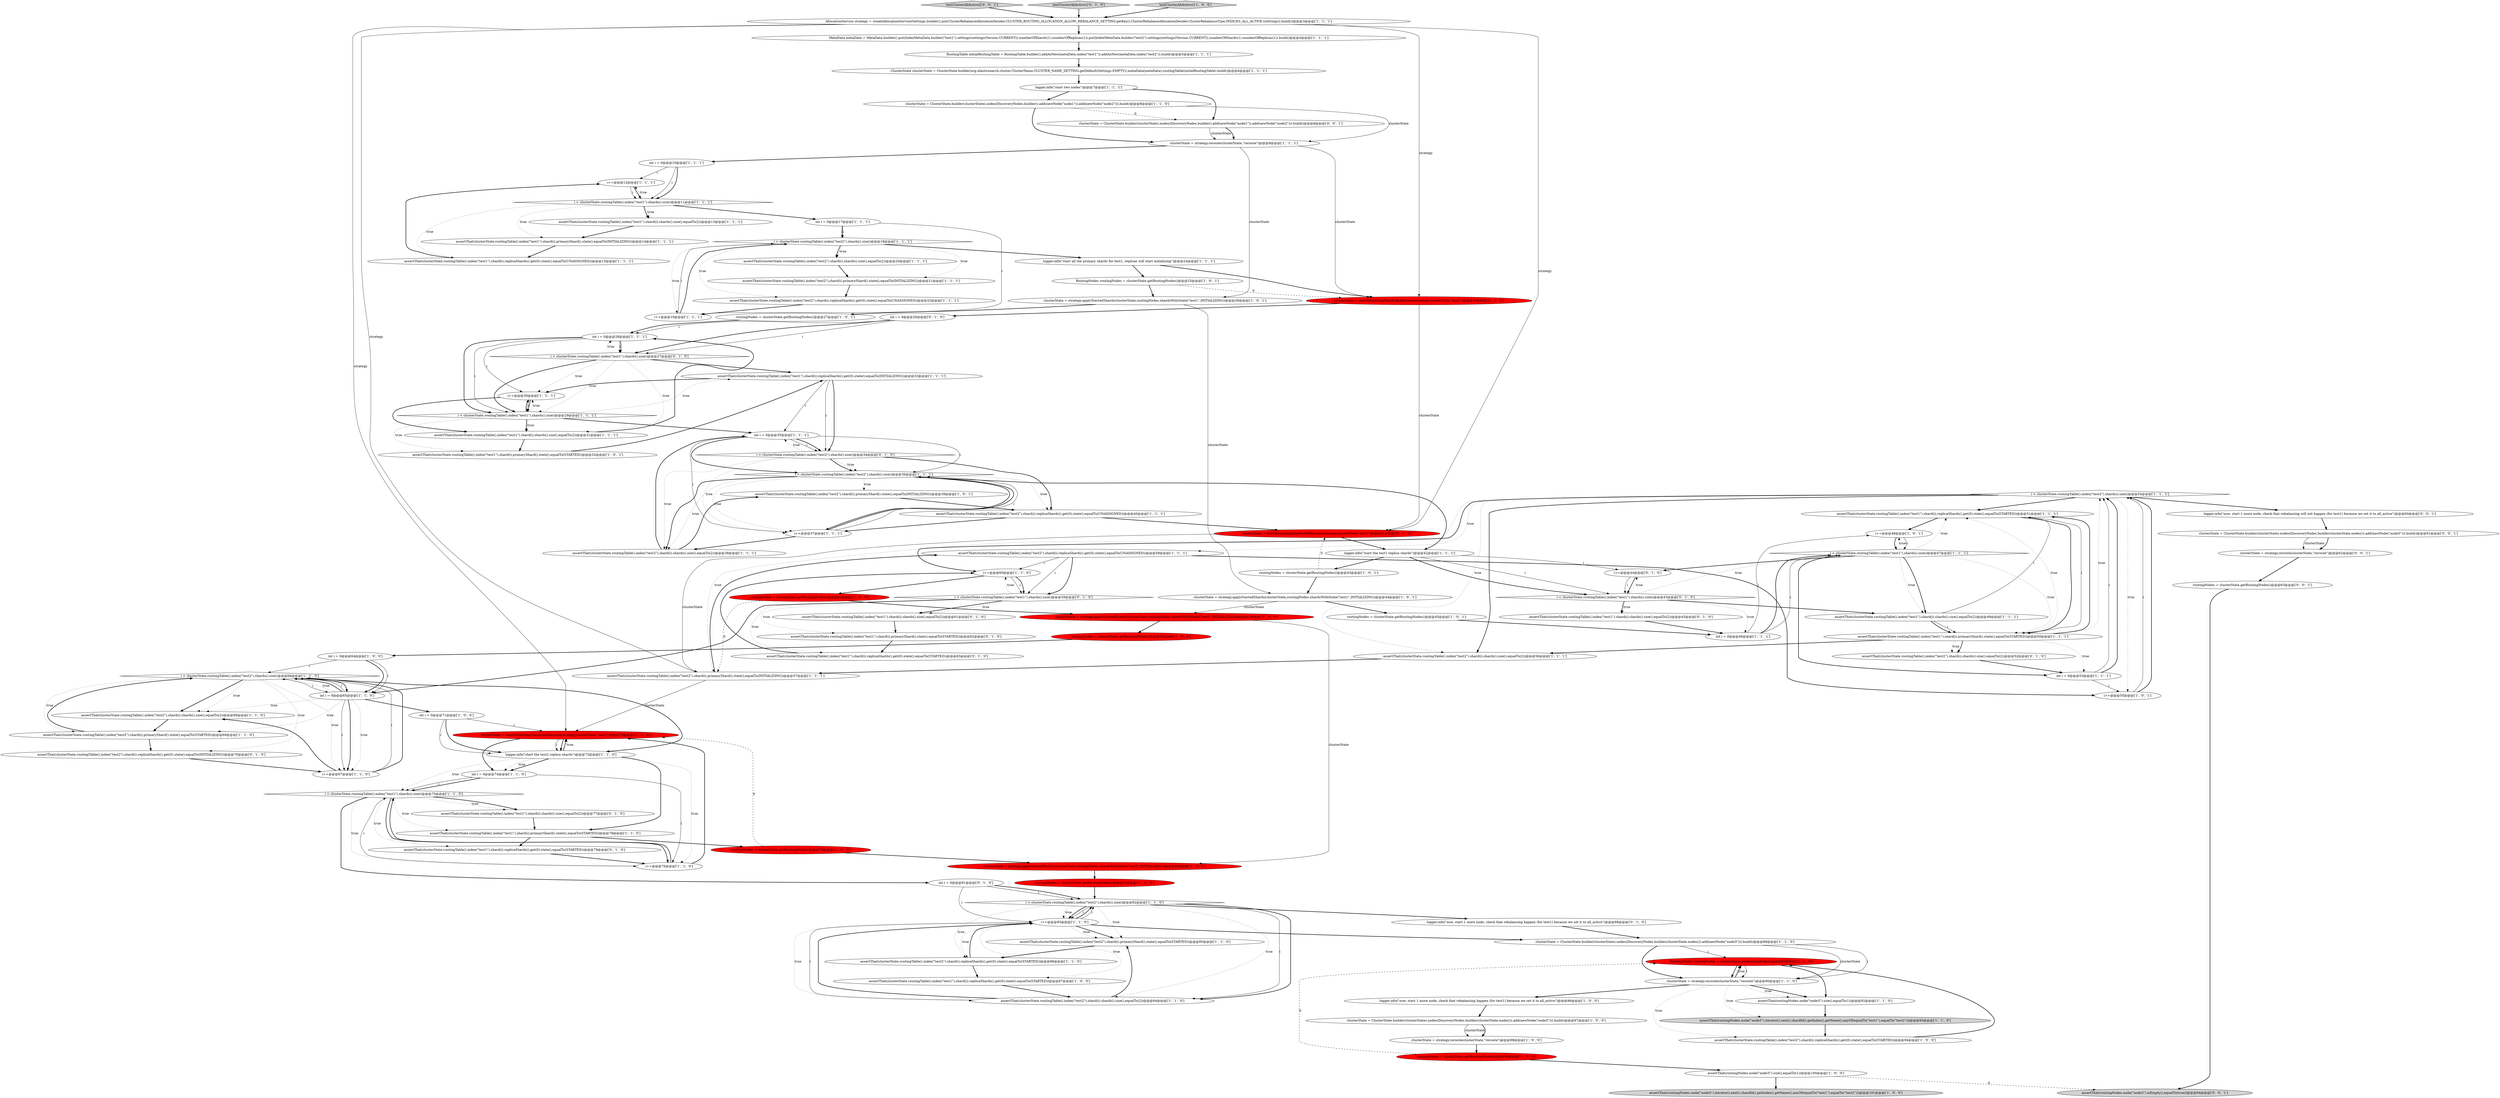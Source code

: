 digraph {
29 [style = filled, label = "clusterState = strategy.applyStartedShards(clusterState,routingNodes.shardsWithState(\"test2\",INITIALIZING))@@@62@@@['1', '0', '0']", fillcolor = red, shape = ellipse image = "AAA1AAABBB1BBB"];
51 [style = filled, label = "routingNodes = clusterState.getRoutingNodes()@@@99@@@['1', '0', '0']", fillcolor = red, shape = ellipse image = "AAA1AAABBB1BBB"];
57 [style = filled, label = "assertThat(clusterState.routingTable().index(\"test2\").shard(i).replicaShards().get(0).state(),equalTo(UNASSIGNED))@@@22@@@['1', '1', '1']", fillcolor = white, shape = ellipse image = "AAA0AAABBB1BBB"];
36 [style = filled, label = "assertThat(clusterState.routingTable().index(\"test2\").shard(i).replicaShards().get(0).state(),equalTo(UNASSIGNED))@@@58@@@['1', '1', '1']", fillcolor = white, shape = ellipse image = "AAA0AAABBB1BBB"];
88 [style = filled, label = "assertThat(clusterState.routingTable().index(\"test1\").shard(i).replicaShards().get(0).state(),equalTo(INITIALIZING))@@@33@@@['1', '1', '1']", fillcolor = white, shape = ellipse image = "AAA0AAABBB1BBB"];
61 [style = filled, label = "clusterState = startInitializingShardsAndReroute(strategy,clusterState,\"test2\")@@@73@@@['1', '1', '0']", fillcolor = red, shape = ellipse image = "AAA1AAABBB1BBB"];
83 [style = filled, label = "assertThat(clusterState.routingTable().index(\"test1\").shard(i).replicaShards().get(0).state(),equalTo(STARTED))@@@51@@@['1', '1', '1']", fillcolor = white, shape = ellipse image = "AAA0AAABBB1BBB"];
111 [style = filled, label = "testClusterAllActive2['0', '0', '1']", fillcolor = lightgray, shape = diamond image = "AAA0AAABBB3BBB"];
77 [style = filled, label = "i < clusterState.routingTable().index(\"test2\").shards().size()@@@36@@@['1', '1', '1']", fillcolor = white, shape = diamond image = "AAA0AAABBB1BBB"];
92 [style = filled, label = "assertThat(clusterState.routingTable().index(\"test1\").shard(i).shards().size(),equalTo(2))@@@45@@@['0', '1', '0']", fillcolor = white, shape = ellipse image = "AAA0AAABBB2BBB"];
27 [style = filled, label = "assertThat(clusterState.routingTable().index(\"test2\").shard(i).shards().size(),equalTo(2))@@@68@@@['1', '1', '0']", fillcolor = white, shape = ellipse image = "AAA0AAABBB1BBB"];
35 [style = filled, label = "int i = 0@@@53@@@['1', '1', '1']", fillcolor = white, shape = ellipse image = "AAA0AAABBB1BBB"];
49 [style = filled, label = "i++@@@60@@@['1', '1', '0']", fillcolor = white, shape = ellipse image = "AAA0AAABBB1BBB"];
44 [style = filled, label = "i < clusterState.routingTable().index(\"test2\").shards().size()@@@18@@@['1', '1', '1']", fillcolor = white, shape = diamond image = "AAA0AAABBB1BBB"];
79 [style = filled, label = "clusterState = strategy.applyStartedShards(clusterState,routingNodes.shardsWithState(\"test2\",INITIALIZING))@@@80@@@['1', '0', '0']", fillcolor = red, shape = ellipse image = "AAA1AAABBB1BBB"];
90 [style = filled, label = "clusterState = startInitializingShardsAndReroute(strategy,clusterState,\"test1\")@@@41@@@['0', '1', '0']", fillcolor = red, shape = ellipse image = "AAA1AAABBB2BBB"];
30 [style = filled, label = "int i = 0@@@74@@@['1', '1', '0']", fillcolor = white, shape = ellipse image = "AAA0AAABBB1BBB"];
93 [style = filled, label = "assertThat(clusterState.routingTable().index(\"test1\").shard(i).replicaShards().get(0).state(),equalTo(STARTED))@@@79@@@['0', '1', '0']", fillcolor = white, shape = ellipse image = "AAA0AAABBB2BBB"];
8 [style = filled, label = "RoutingNodes routingNodes = clusterState.getRoutingNodes()@@@25@@@['1', '0', '1']", fillcolor = white, shape = ellipse image = "AAA0AAABBB1BBB"];
45 [style = filled, label = "AllocationService strategy = createAllocationService(Settings.builder().put(ClusterRebalanceAllocationDecider.CLUSTER_ROUTING_ALLOCATION_ALLOW_REBALANCE_SETTING.getKey(),ClusterRebalanceAllocationDecider.ClusterRebalanceType.INDICES_ALL_ACTIVE.toString()).build())@@@3@@@['1', '1', '1']", fillcolor = white, shape = ellipse image = "AAA0AAABBB1BBB"];
59 [style = filled, label = "routingNodes = clusterState.getRoutingNodes()@@@45@@@['1', '0', '1']", fillcolor = white, shape = ellipse image = "AAA0AAABBB1BBB"];
89 [style = filled, label = "assertThat(clusterState.routingTable().index(\"test1\").shard(i).shards().size(),equalTo(2))@@@31@@@['1', '1', '1']", fillcolor = white, shape = ellipse image = "AAA0AAABBB1BBB"];
55 [style = filled, label = "i++@@@83@@@['1', '1', '0']", fillcolor = white, shape = ellipse image = "AAA0AAABBB1BBB"];
43 [style = filled, label = "assertThat(clusterState.routingTable().index(\"test2\").shard(i).primaryShard().state(),equalTo(INITIALIZING))@@@39@@@['1', '0', '1']", fillcolor = white, shape = ellipse image = "AAA0AAABBB1BBB"];
26 [style = filled, label = "routingNodes = clusterState.getRoutingNodes()@@@81@@@['1', '0', '0']", fillcolor = red, shape = ellipse image = "AAA1AAABBB1BBB"];
17 [style = filled, label = "clusterState = ClusterState.builder(clusterState).nodes(DiscoveryNodes.builder(clusterState.nodes()).add(newNode(\"node3\"))).build()@@@97@@@['1', '0', '0']", fillcolor = white, shape = ellipse image = "AAA0AAABBB1BBB"];
80 [style = filled, label = "assertThat(clusterState.routingTable().index(\"test2\").shard(i).primaryShard().state(),equalTo(STARTED))@@@85@@@['1', '1', '0']", fillcolor = white, shape = ellipse image = "AAA0AAABBB1BBB"];
47 [style = filled, label = "assertThat(clusterState.routingTable().index(\"test1\").shard(i).shards().size(),equalTo(2))@@@13@@@['1', '1', '1']", fillcolor = white, shape = ellipse image = "AAA0AAABBB1BBB"];
33 [style = filled, label = "i++@@@37@@@['1', '1', '1']", fillcolor = white, shape = ellipse image = "AAA0AAABBB1BBB"];
113 [style = filled, label = "logger.info(\"now, start 1 more node, check that rebalancing will not happen (for test1) because we set it to all_active\")@@@60@@@['0', '0', '1']", fillcolor = white, shape = ellipse image = "AAA0AAABBB3BBB"];
13 [style = filled, label = "routingNodes = clusterState.getRoutingNodes()@@@79@@@['1', '0', '0']", fillcolor = red, shape = ellipse image = "AAA1AAABBB1BBB"];
72 [style = filled, label = "i++@@@67@@@['1', '1', '0']", fillcolor = white, shape = ellipse image = "AAA0AAABBB1BBB"];
56 [style = filled, label = "assertThat(routingNodes.node(\"node3\").iterator().next().shardId().getIndex().getName(),anyOf(equalTo(\"test1\"),equalTo(\"test2\")))@@@101@@@['1', '0', '0']", fillcolor = lightgray, shape = ellipse image = "AAA0AAABBB1BBB"];
46 [style = filled, label = "assertThat(clusterState.routingTable().index(\"test2\").shard(i).shards().size(),equalTo(2))@@@84@@@['1', '1', '0']", fillcolor = white, shape = ellipse image = "AAA0AAABBB1BBB"];
84 [style = filled, label = "assertThat(routingNodes.node(\"node3\").size(),equalTo(1))@@@100@@@['1', '0', '0']", fillcolor = white, shape = ellipse image = "AAA0AAABBB1BBB"];
103 [style = filled, label = "i++@@@44@@@['0', '1', '0']", fillcolor = white, shape = ellipse image = "AAA0AAABBB2BBB"];
67 [style = filled, label = "assertThat(clusterState.routingTable().index(\"test2\").shard(i).replicaShards().get(0).state(),equalTo(STARTED))@@@94@@@['1', '0', '0']", fillcolor = white, shape = ellipse image = "AAA0AAABBB1BBB"];
66 [style = filled, label = "assertThat(clusterState.routingTable().index(\"test1\").shard(i).shards().size(),equalTo(2))@@@49@@@['1', '1', '1']", fillcolor = white, shape = ellipse image = "AAA0AAABBB1BBB"];
15 [style = filled, label = "int i = 0@@@28@@@['1', '1', '1']", fillcolor = white, shape = ellipse image = "AAA0AAABBB1BBB"];
38 [style = filled, label = "i++@@@12@@@['1', '1', '1']", fillcolor = white, shape = ellipse image = "AAA0AAABBB1BBB"];
63 [style = filled, label = "assertThat(clusterState.routingTable().index(\"test2\").shard(i).shards().size(),equalTo(2))@@@38@@@['1', '1', '1']", fillcolor = white, shape = ellipse image = "AAA0AAABBB1BBB"];
110 [style = filled, label = "clusterState = ClusterState.builder(clusterState).nodes(DiscoveryNodes.builder().add(newNode(\"node1\")).add(newNode(\"node2\"))).build()@@@8@@@['0', '0', '1']", fillcolor = white, shape = ellipse image = "AAA0AAABBB3BBB"];
73 [style = filled, label = "assertThat(clusterState.routingTable().index(\"test1\").shard(i).primaryShard().state(),equalTo(INITIALIZING))@@@14@@@['1', '1', '1']", fillcolor = white, shape = ellipse image = "AAA0AAABBB1BBB"];
78 [style = filled, label = "int i = 0@@@64@@@['1', '0', '0']", fillcolor = white, shape = ellipse image = "AAA0AAABBB1BBB"];
28 [style = filled, label = "assertThat(clusterState.routingTable().index(\"test1\").shard(i).replicaShards().get(0).state(),equalTo(STARTED))@@@87@@@['1', '0', '0']", fillcolor = white, shape = ellipse image = "AAA0AAABBB1BBB"];
64 [style = filled, label = "assertThat(clusterState.routingTable().index(\"test2\").shard(i).replicaShards().get(0).state(),equalTo(UNASSIGNED))@@@40@@@['1', '1', '1']", fillcolor = white, shape = ellipse image = "AAA0AAABBB1BBB"];
62 [style = filled, label = "assertThat(routingNodes.node(\"node3\").iterator().next().shardId().getIndex().getName(),anyOf(equalTo(\"test1\"),equalTo(\"test2\")))@@@93@@@['1', '1', '0']", fillcolor = lightgray, shape = ellipse image = "AAA0AAABBB1BBB"];
91 [style = filled, label = "testClusterAllActive1['0', '1', '0']", fillcolor = lightgray, shape = diamond image = "AAA0AAABBB2BBB"];
34 [style = filled, label = "routingNodes = clusterState.getRoutingNodes()@@@63@@@['1', '0', '0']", fillcolor = red, shape = ellipse image = "AAA1AAABBB1BBB"];
109 [style = filled, label = "clusterState = ClusterState.builder(clusterState).nodes(DiscoveryNodes.builder(clusterState.nodes()).add(newNode(\"node3\"))).build()@@@61@@@['0', '0', '1']", fillcolor = white, shape = ellipse image = "AAA0AAABBB3BBB"];
68 [style = filled, label = "i < clusterState.routingTable().index(\"test1\").shards().size()@@@75@@@['1', '1', '0']", fillcolor = white, shape = diamond image = "AAA0AAABBB1BBB"];
42 [style = filled, label = "int i = 0@@@17@@@['1', '1', '1']", fillcolor = white, shape = ellipse image = "AAA0AAABBB1BBB"];
96 [style = filled, label = "i < clusterState.routingTable().index(\"test1\").shards().size()@@@27@@@['0', '1', '0']", fillcolor = white, shape = diamond image = "AAA0AAABBB2BBB"];
85 [style = filled, label = "assertThat(clusterState.routingTable().index(\"test2\").shard(i).shards().size(),equalTo(2))@@@56@@@['1', '1', '1']", fillcolor = white, shape = ellipse image = "AAA0AAABBB1BBB"];
52 [style = filled, label = "routingNodes = clusterState.getRoutingNodes()@@@43@@@['1', '0', '1']", fillcolor = white, shape = ellipse image = "AAA0AAABBB1BBB"];
25 [style = filled, label = "int i = 0@@@10@@@['1', '1', '1']", fillcolor = white, shape = ellipse image = "AAA0AAABBB1BBB"];
101 [style = filled, label = "int i = 0@@@26@@@['0', '1', '0']", fillcolor = white, shape = ellipse image = "AAA0AAABBB2BBB"];
10 [style = filled, label = "testClusterAllActive1['1', '0', '0']", fillcolor = lightgray, shape = diamond image = "AAA0AAABBB1BBB"];
24 [style = filled, label = "logger.info(\"now, start 1 more node, check that rebalancing happen (for test1) because we set it to all_active\")@@@96@@@['1', '0', '0']", fillcolor = white, shape = ellipse image = "AAA0AAABBB1BBB"];
114 [style = filled, label = "clusterState = strategy.reroute(clusterState,\"reroute\")@@@62@@@['0', '0', '1']", fillcolor = white, shape = ellipse image = "AAA0AAABBB3BBB"];
21 [style = filled, label = "clusterState = strategy.applyStartedShards(clusterState,routingNodes.shardsWithState(\"test1\",INITIALIZING))@@@44@@@['1', '0', '1']", fillcolor = white, shape = ellipse image = "AAA0AAABBB1BBB"];
97 [style = filled, label = "i < clusterState.routingTable().index(\"test1\").shards().size()@@@43@@@['0', '1', '0']", fillcolor = white, shape = diamond image = "AAA0AAABBB2BBB"];
11 [style = filled, label = "i++@@@19@@@['1', '1', '1']", fillcolor = white, shape = ellipse image = "AAA0AAABBB1BBB"];
98 [style = filled, label = "assertThat(clusterState.routingTable().index(\"test2\").shard(i).shards().size(),equalTo(2))@@@52@@@['0', '1', '0']", fillcolor = white, shape = ellipse image = "AAA0AAABBB2BBB"];
1 [style = filled, label = "clusterState = ClusterState.builder(clusterState).nodes(DiscoveryNodes.builder(clusterState.nodes()).add(newNode(\"node3\"))).build()@@@89@@@['1', '1', '0']", fillcolor = white, shape = ellipse image = "AAA0AAABBB1BBB"];
22 [style = filled, label = "int i = 0@@@71@@@['1', '0', '0']", fillcolor = white, shape = ellipse image = "AAA0AAABBB1BBB"];
50 [style = filled, label = "logger.info(\"start two nodes\")@@@7@@@['1', '1', '1']", fillcolor = white, shape = ellipse image = "AAA0AAABBB1BBB"];
81 [style = filled, label = "assertThat(clusterState.routingTable().index(\"test2\").shard(i).replicaShards().get(0).state(),equalTo(STARTED))@@@86@@@['1', '1', '0']", fillcolor = white, shape = ellipse image = "AAA0AAABBB1BBB"];
58 [style = filled, label = "assertThat(clusterState.routingTable().index(\"test2\").shard(i).primaryShard().state(),equalTo(INITIALIZING))@@@21@@@['1', '1', '1']", fillcolor = white, shape = ellipse image = "AAA0AAABBB1BBB"];
6 [style = filled, label = "assertThat(clusterState.routingTable().index(\"test1\").shard(i).primaryShard().state(),equalTo(STARTED))@@@78@@@['1', '1', '0']", fillcolor = white, shape = ellipse image = "AAA0AAABBB1BBB"];
39 [style = filled, label = "routingNodes = clusterState.getRoutingNodes()@@@61@@@['1', '0', '0']", fillcolor = red, shape = ellipse image = "AAA1AAABBB1BBB"];
32 [style = filled, label = "MetaData metaData = MetaData.builder().put(IndexMetaData.builder(\"test1\").settings(settings(Version.CURRENT)).numberOfShards(1).numberOfReplicas(1)).put(IndexMetaData.builder(\"test2\").settings(settings(Version.CURRENT)).numberOfShards(1).numberOfReplicas(1)).build()@@@4@@@['1', '1', '1']", fillcolor = white, shape = ellipse image = "AAA0AAABBB1BBB"];
37 [style = filled, label = "i < clusterState.routingTable().index(\"test1\").shards().size()@@@47@@@['1', '1', '1']", fillcolor = white, shape = diamond image = "AAA0AAABBB1BBB"];
95 [style = filled, label = "assertThat(clusterState.routingTable().index(\"test1\").shard(i).replicaShards().get(0).state(),equalTo(STARTED))@@@63@@@['0', '1', '0']", fillcolor = white, shape = ellipse image = "AAA0AAABBB2BBB"];
100 [style = filled, label = "i < clusterState.routingTable().index(\"test1\").shards().size()@@@59@@@['0', '1', '0']", fillcolor = white, shape = diamond image = "AAA0AAABBB2BBB"];
41 [style = filled, label = "i++@@@48@@@['1', '0', '1']", fillcolor = white, shape = ellipse image = "AAA0AAABBB1BBB"];
94 [style = filled, label = "assertThat(clusterState.routingTable().index(\"test1\").shard(i).shards().size(),equalTo(2))@@@61@@@['0', '1', '0']", fillcolor = white, shape = ellipse image = "AAA0AAABBB2BBB"];
105 [style = filled, label = "int i = 0@@@81@@@['0', '1', '0']", fillcolor = white, shape = ellipse image = "AAA0AAABBB2BBB"];
53 [style = filled, label = "logger.info(\"start the test1 replica shards\")@@@42@@@['1', '1', '1']", fillcolor = white, shape = ellipse image = "AAA0AAABBB1BBB"];
5 [style = filled, label = "i < clusterState.routingTable().index(\"test2\").shards().size()@@@66@@@['1', '1', '0']", fillcolor = white, shape = diamond image = "AAA0AAABBB1BBB"];
69 [style = filled, label = "RoutingNodes routingNodes = clusterState.getRoutingNodes()@@@91@@@['1', '1', '0']", fillcolor = red, shape = ellipse image = "AAA1AAABBB1BBB"];
7 [style = filled, label = "clusterState = strategy.reroute(clusterState,\"reroute\")@@@9@@@['1', '1', '1']", fillcolor = white, shape = ellipse image = "AAA0AAABBB1BBB"];
18 [style = filled, label = "i++@@@30@@@['1', '1', '1']", fillcolor = white, shape = ellipse image = "AAA0AAABBB1BBB"];
9 [style = filled, label = "assertThat(clusterState.routingTable().index(\"test1\").shard(i).primaryShard().state(),equalTo(STARTED))@@@32@@@['1', '0', '1']", fillcolor = white, shape = ellipse image = "AAA0AAABBB1BBB"];
16 [style = filled, label = "assertThat(routingNodes.node(\"node3\").size(),equalTo(1))@@@92@@@['1', '1', '0']", fillcolor = white, shape = ellipse image = "AAA0AAABBB1BBB"];
23 [style = filled, label = "i < clusterState.routingTable().index(\"test1\").shards().size()@@@11@@@['1', '1', '1']", fillcolor = white, shape = diamond image = "AAA0AAABBB1BBB"];
76 [style = filled, label = "i++@@@76@@@['1', '1', '0']", fillcolor = white, shape = ellipse image = "AAA0AAABBB1BBB"];
82 [style = filled, label = "assertThat(clusterState.routingTable().index(\"test2\").shard(i).shards().size(),equalTo(2))@@@20@@@['1', '1', '1']", fillcolor = white, shape = ellipse image = "AAA0AAABBB1BBB"];
74 [style = filled, label = "assertThat(clusterState.routingTable().index(\"test1\").shard(i).replicaShards().get(0).state(),equalTo(UNASSIGNED))@@@15@@@['1', '1', '1']", fillcolor = white, shape = ellipse image = "AAA0AAABBB1BBB"];
99 [style = filled, label = "assertThat(clusterState.routingTable().index(\"test1\").shard(i).shards().size(),equalTo(2))@@@77@@@['0', '1', '0']", fillcolor = white, shape = ellipse image = "AAA0AAABBB2BBB"];
71 [style = filled, label = "i < clusterState.routingTable().index(\"test2\").shards().size()@@@54@@@['1', '1', '1']", fillcolor = white, shape = diamond image = "AAA0AAABBB1BBB"];
2 [style = filled, label = "ClusterState clusterState = ClusterState.builder(org.elasticsearch.cluster.ClusterName.CLUSTER_NAME_SETTING.getDefault(Settings.EMPTY)).metaData(metaData).routingTable(initialRoutingTable).build()@@@6@@@['1', '1', '1']", fillcolor = white, shape = ellipse image = "AAA0AAABBB1BBB"];
12 [style = filled, label = "clusterState = ClusterState.builder(clusterState).nodes(DiscoveryNodes.builder().add(newNode(\"node1\")).add(newNode(\"node2\"))).build()@@@8@@@['1', '1', '0']", fillcolor = white, shape = ellipse image = "AAA0AAABBB1BBB"];
14 [style = filled, label = "clusterState = strategy.applyStartedShards(clusterState,routingNodes.shardsWithState(\"test1\",INITIALIZING))@@@26@@@['1', '0', '1']", fillcolor = white, shape = ellipse image = "AAA0AAABBB1BBB"];
60 [style = filled, label = "int i = 0@@@35@@@['1', '1', '1']", fillcolor = white, shape = ellipse image = "AAA0AAABBB1BBB"];
106 [style = filled, label = "clusterState = startInitializingShardsAndReroute(strategy,clusterState,\"test1\")@@@25@@@['0', '1', '0']", fillcolor = red, shape = ellipse image = "AAA1AAABBB2BBB"];
0 [style = filled, label = "int i = 0@@@65@@@['1', '1', '0']", fillcolor = white, shape = ellipse image = "AAA0AAABBB1BBB"];
65 [style = filled, label = "clusterState = strategy.reroute(clusterState,\"reroute\")@@@98@@@['1', '0', '0']", fillcolor = white, shape = ellipse image = "AAA0AAABBB1BBB"];
107 [style = filled, label = "assertThat(clusterState.routingTable().index(\"test1\").shard(i).primaryShard().state(),equalTo(STARTED))@@@62@@@['0', '1', '0']", fillcolor = white, shape = ellipse image = "AAA0AAABBB2BBB"];
112 [style = filled, label = "assertThat(routingNodes.node(\"node3\").isEmpty(),equalTo(true))@@@64@@@['0', '0', '1']", fillcolor = lightgray, shape = ellipse image = "AAA0AAABBB3BBB"];
48 [style = filled, label = "int i = 0@@@46@@@['1', '1', '1']", fillcolor = white, shape = ellipse image = "AAA0AAABBB1BBB"];
86 [style = filled, label = "assertThat(clusterState.routingTable().index(\"test2\").shard(i).primaryShard().state(),equalTo(INITIALIZING))@@@57@@@['1', '1', '1']", fillcolor = white, shape = ellipse image = "AAA0AAABBB1BBB"];
104 [style = filled, label = "assertThat(clusterState.routingTable().index(\"test2\").shard(i).replicaShards().get(0).state(),equalTo(INITIALIZING))@@@70@@@['0', '1', '0']", fillcolor = white, shape = ellipse image = "AAA0AAABBB2BBB"];
54 [style = filled, label = "logger.info(\"start the test2 replica shards\")@@@72@@@['1', '1', '0']", fillcolor = white, shape = ellipse image = "AAA0AAABBB1BBB"];
70 [style = filled, label = "assertThat(clusterState.routingTable().index(\"test1\").shard(i).primaryShard().state(),equalTo(STARTED))@@@50@@@['1', '1', '1']", fillcolor = white, shape = ellipse image = "AAA0AAABBB1BBB"];
87 [style = filled, label = "i < clusterState.routingTable().index(\"test2\").shards().size()@@@82@@@['1', '1', '0']", fillcolor = white, shape = diamond image = "AAA0AAABBB1BBB"];
3 [style = filled, label = "logger.info(\"start all the primary shards for test1, replicas will start initializing\")@@@24@@@['1', '1', '1']", fillcolor = white, shape = ellipse image = "AAA0AAABBB1BBB"];
108 [style = filled, label = "i < clusterState.routingTable().index(\"test2\").shards().size()@@@34@@@['0', '1', '0']", fillcolor = white, shape = diamond image = "AAA0AAABBB2BBB"];
102 [style = filled, label = "logger.info(\"now, start 1 more node, check that rebalancing happen (for test1) because we set it to all_active\")@@@88@@@['0', '1', '0']", fillcolor = white, shape = ellipse image = "AAA0AAABBB2BBB"];
4 [style = filled, label = "routingNodes = clusterState.getRoutingNodes()@@@27@@@['1', '0', '1']", fillcolor = white, shape = ellipse image = "AAA0AAABBB1BBB"];
115 [style = filled, label = "routingNodes = clusterState.getRoutingNodes()@@@63@@@['0', '0', '1']", fillcolor = white, shape = ellipse image = "AAA0AAABBB3BBB"];
20 [style = filled, label = "i++@@@55@@@['1', '0', '1']", fillcolor = white, shape = ellipse image = "AAA0AAABBB1BBB"];
31 [style = filled, label = "i < clusterState.routingTable().index(\"test1\").shards().size()@@@29@@@['1', '1', '1']", fillcolor = white, shape = diamond image = "AAA0AAABBB1BBB"];
40 [style = filled, label = "RoutingTable initialRoutingTable = RoutingTable.builder().addAsNew(metaData.index(\"test1\")).addAsNew(metaData.index(\"test2\")).build()@@@5@@@['1', '1', '1']", fillcolor = white, shape = ellipse image = "AAA0AAABBB1BBB"];
75 [style = filled, label = "assertThat(clusterState.routingTable().index(\"test2\").shard(i).primaryShard().state(),equalTo(STARTED))@@@69@@@['1', '1', '0']", fillcolor = white, shape = ellipse image = "AAA0AAABBB1BBB"];
19 [style = filled, label = "clusterState = strategy.reroute(clusterState,\"reroute\")@@@90@@@['1', '1', '0']", fillcolor = white, shape = ellipse image = "AAA0AAABBB1BBB"];
40->2 [style = bold, label=""];
60->77 [style = solid, label="i"];
97->37 [style = dotted, label="true"];
18->31 [style = solid, label="i"];
22->54 [style = solid, label="i"];
0->5 [style = dotted, label="true"];
87->46 [style = dotted, label="true"];
81->28 [style = bold, label=""];
88->18 [style = bold, label=""];
61->30 [style = bold, label=""];
76->68 [style = bold, label=""];
31->89 [style = dotted, label="true"];
60->33 [style = solid, label="i"];
87->55 [style = dotted, label="true"];
35->71 [style = solid, label="i"];
87->80 [style = dotted, label="true"];
89->9 [style = bold, label=""];
73->74 [style = bold, label=""];
4->15 [style = bold, label=""];
71->85 [style = dotted, label="true"];
87->46 [style = solid, label="i"];
71->86 [style = dotted, label="true"];
96->15 [style = dotted, label="true"];
76->61 [style = bold, label=""];
55->28 [style = dotted, label="true"];
110->7 [style = solid, label="clusterState"];
44->82 [style = bold, label=""];
6->93 [style = bold, label=""];
1->19 [style = solid, label="i"];
85->86 [style = bold, label=""];
29->34 [style = bold, label=""];
7->106 [style = solid, label="clusterState"];
54->61 [style = dotted, label="true"];
5->104 [style = dotted, label="true"];
17->65 [style = solid, label="clusterState"];
94->107 [style = bold, label=""];
36->20 [style = bold, label=""];
12->7 [style = bold, label=""];
33->63 [style = bold, label=""];
36->100 [style = bold, label=""];
42->11 [style = solid, label="i"];
62->67 [style = bold, label=""];
71->36 [style = dotted, label="true"];
19->24 [style = bold, label=""];
97->66 [style = bold, label=""];
67->69 [style = bold, label=""];
65->51 [style = bold, label=""];
103->97 [style = solid, label="i"];
87->81 [style = dotted, label="true"];
69->16 [style = bold, label=""];
11->44 [style = solid, label="i"];
96->88 [style = bold, label=""];
42->44 [style = bold, label=""];
49->39 [style = bold, label=""];
113->109 [style = bold, label=""];
76->68 [style = solid, label="i"];
0->75 [style = dotted, label="true"];
5->0 [style = bold, label=""];
19->69 [style = dotted, label="true"];
51->69 [style = dashed, label="0"];
82->58 [style = bold, label=""];
103->97 [style = bold, label=""];
107->95 [style = bold, label=""];
38->23 [style = solid, label="i"];
31->60 [style = bold, label=""];
50->12 [style = bold, label=""];
24->17 [style = bold, label=""];
95->49 [style = bold, label=""];
19->69 [style = bold, label=""];
71->49 [style = bold, label=""];
0->72 [style = solid, label="i"];
54->6 [style = bold, label=""];
71->85 [style = bold, label=""];
88->108 [style = solid, label="i"];
86->36 [style = bold, label=""];
64->33 [style = bold, label=""];
31->9 [style = dotted, label="true"];
66->70 [style = solid, label="i"];
37->103 [style = bold, label=""];
31->88 [style = dotted, label="true"];
77->64 [style = dotted, label="true"];
52->21 [style = bold, label=""];
8->106 [style = dashed, label="0"];
15->96 [style = solid, label="i"];
12->110 [style = dashed, label="0"];
91->45 [style = bold, label=""];
55->80 [style = bold, label=""];
16->62 [style = bold, label=""];
39->29 [style = bold, label=""];
46->80 [style = bold, label=""];
54->68 [style = dotted, label="true"];
72->27 [style = bold, label=""];
63->43 [style = bold, label=""];
70->83 [style = bold, label=""];
18->31 [style = bold, label=""];
69->19 [style = solid, label="i"];
48->37 [style = bold, label=""];
98->35 [style = bold, label=""];
50->110 [style = bold, label=""];
90->53 [style = bold, label=""];
68->76 [style = bold, label=""];
87->46 [style = bold, label=""];
78->5 [style = solid, label="i"];
66->83 [style = solid, label="i"];
100->49 [style = dotted, label="true"];
11->44 [style = bold, label=""];
44->3 [style = bold, label=""];
53->52 [style = bold, label=""];
84->56 [style = bold, label=""];
41->37 [style = bold, label=""];
15->18 [style = solid, label="i"];
108->33 [style = dotted, label="true"];
19->62 [style = dotted, label="true"];
81->55 [style = bold, label=""];
21->59 [style = bold, label=""];
39->86 [style = dashed, label="0"];
17->65 [style = bold, label=""];
30->68 [style = bold, label=""];
109->114 [style = bold, label=""];
30->76 [style = solid, label="i"];
70->71 [style = dotted, label="true"];
37->83 [style = dotted, label="true"];
44->11 [style = dotted, label="true"];
97->92 [style = dotted, label="true"];
70->83 [style = dotted, label="true"];
60->77 [style = bold, label=""];
77->33 [style = dotted, label="true"];
70->98 [style = bold, label=""];
75->5 [style = bold, label=""];
68->93 [style = dotted, label="true"];
35->71 [style = bold, label=""];
79->26 [style = bold, label=""];
37->41 [style = dotted, label="true"];
44->82 [style = dotted, label="true"];
15->31 [style = bold, label=""];
23->74 [style = dotted, label="true"];
101->96 [style = solid, label="i"];
45->90 [style = solid, label="strategy"];
96->18 [style = dotted, label="true"];
10->45 [style = bold, label=""];
110->7 [style = bold, label=""];
74->38 [style = bold, label=""];
1->69 [style = solid, label="i"];
22->54 [style = bold, label=""];
15->31 [style = solid, label="i"];
70->85 [style = bold, label=""];
49->100 [style = solid, label="i"];
96->31 [style = dotted, label="true"];
77->43 [style = dotted, label="true"];
1->19 [style = bold, label=""];
21->29 [style = solid, label="clusterState"];
54->61 [style = bold, label=""];
46->55 [style = solid, label="i"];
29->79 [style = solid, label="clusterState"];
59->48 [style = bold, label=""];
49->100 [style = bold, label=""];
55->87 [style = bold, label=""];
25->23 [style = solid, label="i"];
106->90 [style = solid, label="clusterState"];
36->100 [style = solid, label="i"];
23->73 [style = dotted, label="true"];
68->99 [style = dotted, label="true"];
71->83 [style = bold, label=""];
53->103 [style = solid, label="i"];
14->4 [style = bold, label=""];
108->77 [style = dotted, label="true"];
111->45 [style = bold, label=""];
5->75 [style = dotted, label="true"];
14->21 [style = solid, label="clusterState"];
105->87 [style = solid, label="i"];
105->55 [style = solid, label="i"];
71->20 [style = dotted, label="true"];
66->70 [style = bold, label=""];
80->81 [style = bold, label=""];
93->76 [style = bold, label=""];
87->102 [style = bold, label=""];
30->68 [style = solid, label="i"];
68->105 [style = bold, label=""];
61->54 [style = solid, label="i"];
75->104 [style = bold, label=""];
37->70 [style = dotted, label="true"];
45->106 [style = solid, label="strategy"];
9->88 [style = bold, label=""];
64->90 [style = bold, label=""];
45->32 [style = bold, label=""];
58->57 [style = bold, label=""];
8->14 [style = bold, label=""];
77->63 [style = bold, label=""];
44->57 [style = dotted, label="true"];
54->76 [style = dotted, label="true"];
68->99 [style = bold, label=""];
71->113 [style = bold, label=""];
83->70 [style = bold, label=""];
18->89 [style = bold, label=""];
35->20 [style = solid, label="i"];
96->89 [style = dotted, label="true"];
106->101 [style = bold, label=""];
31->18 [style = dotted, label="true"];
37->66 [style = bold, label=""];
77->53 [style = bold, label=""];
19->16 [style = bold, label=""];
23->42 [style = bold, label=""];
34->78 [style = bold, label=""];
101->96 [style = bold, label=""];
57->11 [style = bold, label=""];
48->37 [style = solid, label="i"];
70->35 [style = dotted, label="true"];
100->94 [style = bold, label=""];
23->38 [style = dotted, label="true"];
51->84 [style = bold, label=""];
97->103 [style = dotted, label="true"];
63->60 [style = bold, label=""];
52->90 [style = dashed, label="0"];
3->8 [style = bold, label=""];
32->40 [style = bold, label=""];
6->13 [style = bold, label=""];
84->112 [style = dashed, label="0"];
100->107 [style = dotted, label="true"];
25->38 [style = solid, label="i"];
23->47 [style = bold, label=""];
5->27 [style = dotted, label="true"];
55->80 [style = dotted, label="true"];
53->97 [style = bold, label=""];
27->75 [style = bold, label=""];
105->87 [style = bold, label=""];
96->31 [style = bold, label=""];
20->71 [style = solid, label="i"];
22->61 [style = solid, label="i"];
115->112 [style = bold, label=""];
102->1 [style = bold, label=""];
37->35 [style = bold, label=""];
61->54 [style = bold, label=""];
0->72 [style = bold, label=""];
108->77 [style = bold, label=""];
101->15 [style = solid, label="i"];
5->72 [style = dotted, label="true"];
83->41 [style = bold, label=""];
90->86 [style = solid, label="clusterState"];
0->5 [style = bold, label=""];
46->55 [style = bold, label=""];
104->72 [style = bold, label=""];
5->54 [style = bold, label=""];
100->94 [style = dotted, label="true"];
108->63 [style = dotted, label="true"];
43->64 [style = bold, label=""];
108->64 [style = bold, label=""];
72->5 [style = solid, label="i"];
23->47 [style = dotted, label="true"];
68->76 [style = dotted, label="true"];
37->66 [style = dotted, label="true"];
26->87 [style = bold, label=""];
19->67 [style = dotted, label="true"];
92->48 [style = bold, label=""];
25->23 [style = bold, label=""];
47->73 [style = bold, label=""];
97->92 [style = bold, label=""];
77->63 [style = dotted, label="true"];
13->61 [style = dashed, label="0"];
55->81 [style = dotted, label="true"];
87->55 [style = bold, label=""];
31->89 [style = bold, label=""];
0->72 [style = dotted, label="true"];
100->0 [style = bold, label=""];
38->23 [style = bold, label=""];
54->30 [style = bold, label=""];
3->106 [style = bold, label=""];
31->18 [style = bold, label=""];
36->49 [style = solid, label="i"];
114->115 [style = bold, label=""];
2->50 [style = bold, label=""];
72->5 [style = bold, label=""];
88->60 [style = solid, label="i"];
20->71 [style = bold, label=""];
78->0 [style = bold, label=""];
99->6 [style = bold, label=""];
86->61 [style = solid, label="clusterState"];
0->5 [style = solid, label="i"];
55->46 [style = dotted, label="true"];
97->48 [style = dotted, label="true"];
42->44 [style = solid, label="i"];
12->7 [style = solid, label="clusterState"];
70->98 [style = dotted, label="true"];
100->95 [style = dotted, label="true"];
28->46 [style = bold, label=""];
83->70 [style = solid, label="i"];
68->6 [style = dotted, label="true"];
60->108 [style = solid, label="i"];
78->0 [style = solid, label="i"];
109->114 [style = solid, label="clusterState"];
53->97 [style = solid, label="i"];
15->96 [style = bold, label=""];
54->30 [style = dotted, label="true"];
0->22 [style = bold, label=""];
55->1 [style = bold, label=""];
55->87 [style = solid, label="i"];
7->14 [style = solid, label="clusterState"];
1->19 [style = solid, label="clusterState"];
13->79 [style = bold, label=""];
44->58 [style = dotted, label="true"];
77->33 [style = bold, label=""];
5->0 [style = solid, label="i"];
60->108 [style = bold, label=""];
87->55 [style = solid, label="i"];
33->77 [style = bold, label=""];
19->16 [style = dotted, label="true"];
108->60 [style = dotted, label="true"];
7->25 [style = bold, label=""];
33->77 [style = solid, label="i"];
5->27 [style = bold, label=""];
45->86 [style = solid, label="strategy"];
88->108 [style = bold, label=""];
45->61 [style = solid, label="strategy"];
0->27 [style = dotted, label="true"];
89->15 [style = bold, label=""];
69->19 [style = bold, label=""];
48->41 [style = solid, label="i"];
41->37 [style = solid, label="i"];
}
